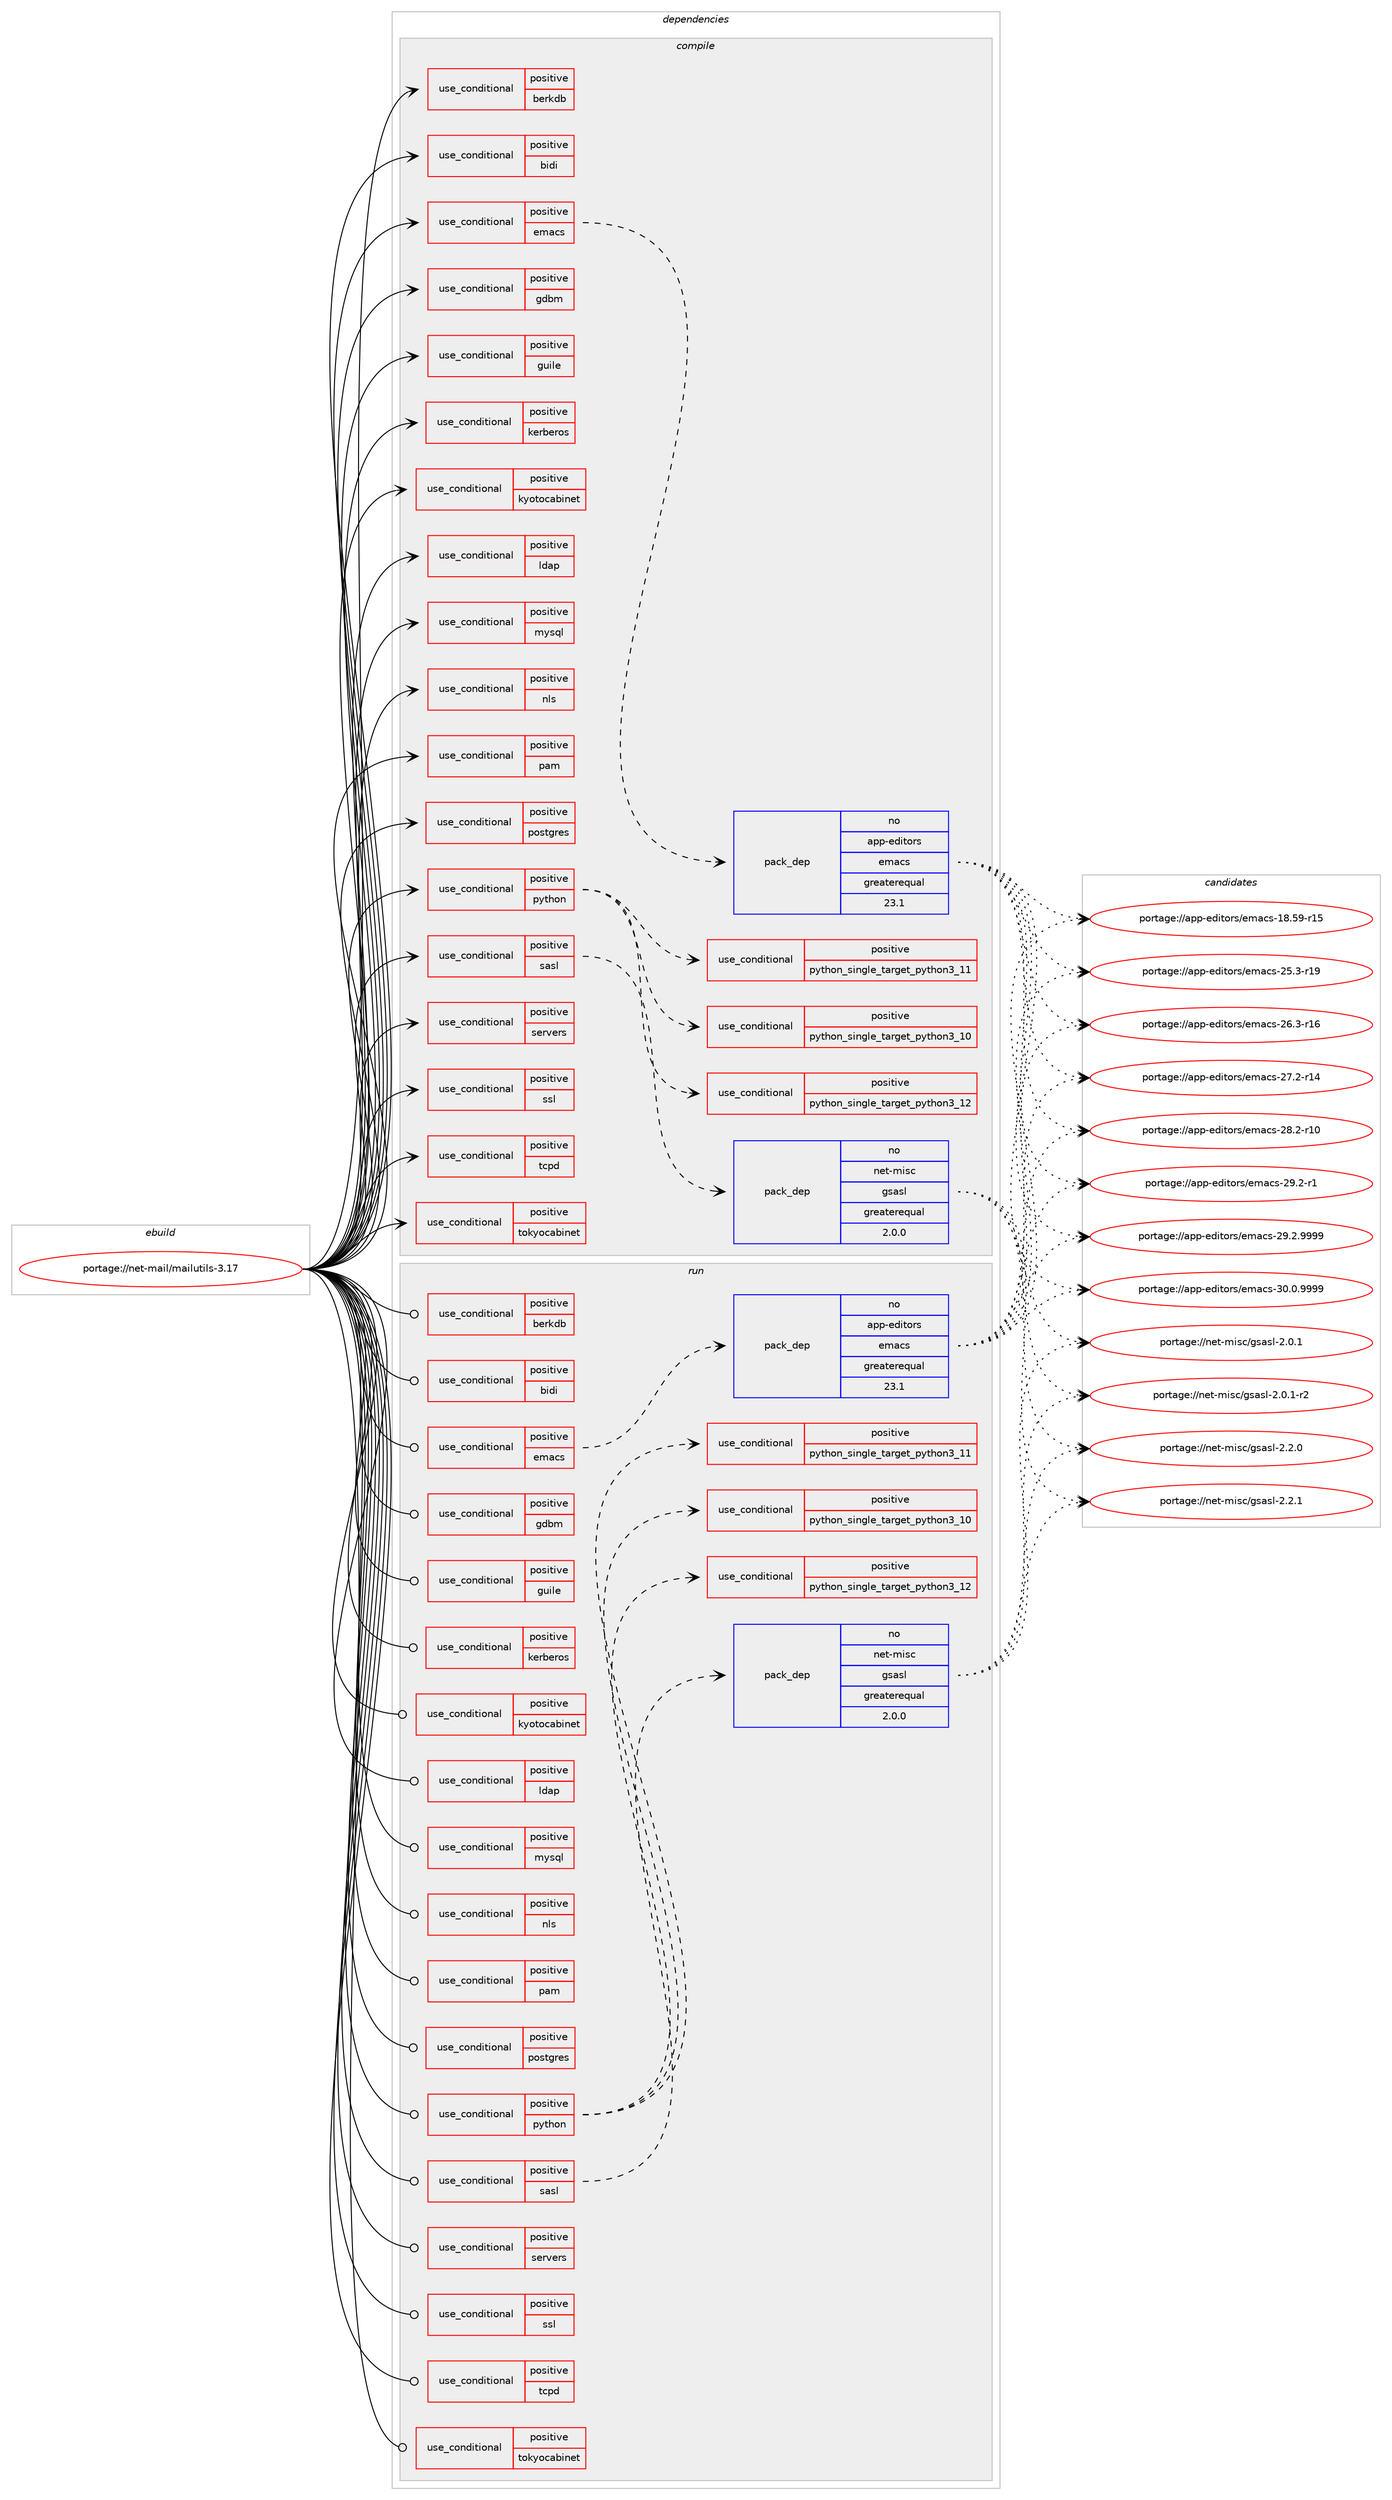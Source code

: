 digraph prolog {

# *************
# Graph options
# *************

newrank=true;
concentrate=true;
compound=true;
graph [rankdir=LR,fontname=Helvetica,fontsize=10,ranksep=1.5];#, ranksep=2.5, nodesep=0.2];
edge  [arrowhead=vee];
node  [fontname=Helvetica,fontsize=10];

# **********
# The ebuild
# **********

subgraph cluster_leftcol {
color=gray;
rank=same;
label=<<i>ebuild</i>>;
id [label="portage://net-mail/mailutils-3.17", color=red, width=4, href="../net-mail/mailutils-3.17.svg"];
}

# ****************
# The dependencies
# ****************

subgraph cluster_midcol {
color=gray;
label=<<i>dependencies</i>>;
subgraph cluster_compile {
fillcolor="#eeeeee";
style=filled;
label=<<i>compile</i>>;
subgraph cond2971 {
dependency4563 [label=<<TABLE BORDER="0" CELLBORDER="1" CELLSPACING="0" CELLPADDING="4"><TR><TD ROWSPAN="3" CELLPADDING="10">use_conditional</TD></TR><TR><TD>positive</TD></TR><TR><TD>berkdb</TD></TR></TABLE>>, shape=none, color=red];
# *** BEGIN UNKNOWN DEPENDENCY TYPE (TODO) ***
# dependency4563 -> package_dependency(portage://net-mail/mailutils-3.17,install,no,sys-libs,db,none,[,,],any_same_slot,[])
# *** END UNKNOWN DEPENDENCY TYPE (TODO) ***

}
id:e -> dependency4563:w [weight=20,style="solid",arrowhead="vee"];
subgraph cond2972 {
dependency4564 [label=<<TABLE BORDER="0" CELLBORDER="1" CELLSPACING="0" CELLPADDING="4"><TR><TD ROWSPAN="3" CELLPADDING="10">use_conditional</TD></TR><TR><TD>positive</TD></TR><TR><TD>bidi</TD></TR></TABLE>>, shape=none, color=red];
# *** BEGIN UNKNOWN DEPENDENCY TYPE (TODO) ***
# dependency4564 -> package_dependency(portage://net-mail/mailutils-3.17,install,no,dev-libs,fribidi,none,[,,],[],[])
# *** END UNKNOWN DEPENDENCY TYPE (TODO) ***

}
id:e -> dependency4564:w [weight=20,style="solid",arrowhead="vee"];
subgraph cond2973 {
dependency4565 [label=<<TABLE BORDER="0" CELLBORDER="1" CELLSPACING="0" CELLPADDING="4"><TR><TD ROWSPAN="3" CELLPADDING="10">use_conditional</TD></TR><TR><TD>positive</TD></TR><TR><TD>emacs</TD></TR></TABLE>>, shape=none, color=red];
subgraph pack1542 {
dependency4566 [label=<<TABLE BORDER="0" CELLBORDER="1" CELLSPACING="0" CELLPADDING="4" WIDTH="220"><TR><TD ROWSPAN="6" CELLPADDING="30">pack_dep</TD></TR><TR><TD WIDTH="110">no</TD></TR><TR><TD>app-editors</TD></TR><TR><TD>emacs</TD></TR><TR><TD>greaterequal</TD></TR><TR><TD>23.1</TD></TR></TABLE>>, shape=none, color=blue];
}
dependency4565:e -> dependency4566:w [weight=20,style="dashed",arrowhead="vee"];
}
id:e -> dependency4565:w [weight=20,style="solid",arrowhead="vee"];
subgraph cond2974 {
dependency4567 [label=<<TABLE BORDER="0" CELLBORDER="1" CELLSPACING="0" CELLPADDING="4"><TR><TD ROWSPAN="3" CELLPADDING="10">use_conditional</TD></TR><TR><TD>positive</TD></TR><TR><TD>gdbm</TD></TR></TABLE>>, shape=none, color=red];
# *** BEGIN UNKNOWN DEPENDENCY TYPE (TODO) ***
# dependency4567 -> package_dependency(portage://net-mail/mailutils-3.17,install,no,sys-libs,gdbm,none,[,,],any_same_slot,[])
# *** END UNKNOWN DEPENDENCY TYPE (TODO) ***

}
id:e -> dependency4567:w [weight=20,style="solid",arrowhead="vee"];
subgraph cond2975 {
dependency4568 [label=<<TABLE BORDER="0" CELLBORDER="1" CELLSPACING="0" CELLPADDING="4"><TR><TD ROWSPAN="3" CELLPADDING="10">use_conditional</TD></TR><TR><TD>positive</TD></TR><TR><TD>guile</TD></TR></TABLE>>, shape=none, color=red];
# *** BEGIN UNKNOWN DEPENDENCY TYPE (TODO) ***
# dependency4568 -> package_dependency(portage://net-mail/mailutils-3.17,install,no,dev-scheme,guile,none,[,,],[slot(12),subslot(2.2-1)],[])
# *** END UNKNOWN DEPENDENCY TYPE (TODO) ***

}
id:e -> dependency4568:w [weight=20,style="solid",arrowhead="vee"];
subgraph cond2976 {
dependency4569 [label=<<TABLE BORDER="0" CELLBORDER="1" CELLSPACING="0" CELLPADDING="4"><TR><TD ROWSPAN="3" CELLPADDING="10">use_conditional</TD></TR><TR><TD>positive</TD></TR><TR><TD>kerberos</TD></TR></TABLE>>, shape=none, color=red];
# *** BEGIN UNKNOWN DEPENDENCY TYPE (TODO) ***
# dependency4569 -> package_dependency(portage://net-mail/mailutils-3.17,install,no,virtual,krb5,none,[,,],[],[])
# *** END UNKNOWN DEPENDENCY TYPE (TODO) ***

}
id:e -> dependency4569:w [weight=20,style="solid",arrowhead="vee"];
subgraph cond2977 {
dependency4570 [label=<<TABLE BORDER="0" CELLBORDER="1" CELLSPACING="0" CELLPADDING="4"><TR><TD ROWSPAN="3" CELLPADDING="10">use_conditional</TD></TR><TR><TD>positive</TD></TR><TR><TD>kyotocabinet</TD></TR></TABLE>>, shape=none, color=red];
# *** BEGIN UNKNOWN DEPENDENCY TYPE (TODO) ***
# dependency4570 -> package_dependency(portage://net-mail/mailutils-3.17,install,no,dev-db,kyotocabinet,none,[,,],[],[])
# *** END UNKNOWN DEPENDENCY TYPE (TODO) ***

}
id:e -> dependency4570:w [weight=20,style="solid",arrowhead="vee"];
subgraph cond2978 {
dependency4571 [label=<<TABLE BORDER="0" CELLBORDER="1" CELLSPACING="0" CELLPADDING="4"><TR><TD ROWSPAN="3" CELLPADDING="10">use_conditional</TD></TR><TR><TD>positive</TD></TR><TR><TD>ldap</TD></TR></TABLE>>, shape=none, color=red];
# *** BEGIN UNKNOWN DEPENDENCY TYPE (TODO) ***
# dependency4571 -> package_dependency(portage://net-mail/mailutils-3.17,install,no,net-nds,openldap,none,[,,],any_same_slot,[])
# *** END UNKNOWN DEPENDENCY TYPE (TODO) ***

}
id:e -> dependency4571:w [weight=20,style="solid",arrowhead="vee"];
subgraph cond2979 {
dependency4572 [label=<<TABLE BORDER="0" CELLBORDER="1" CELLSPACING="0" CELLPADDING="4"><TR><TD ROWSPAN="3" CELLPADDING="10">use_conditional</TD></TR><TR><TD>positive</TD></TR><TR><TD>mysql</TD></TR></TABLE>>, shape=none, color=red];
# *** BEGIN UNKNOWN DEPENDENCY TYPE (TODO) ***
# dependency4572 -> package_dependency(portage://net-mail/mailutils-3.17,install,no,dev-db,mysql-connector-c,none,[,,],any_same_slot,[])
# *** END UNKNOWN DEPENDENCY TYPE (TODO) ***

}
id:e -> dependency4572:w [weight=20,style="solid",arrowhead="vee"];
subgraph cond2980 {
dependency4573 [label=<<TABLE BORDER="0" CELLBORDER="1" CELLSPACING="0" CELLPADDING="4"><TR><TD ROWSPAN="3" CELLPADDING="10">use_conditional</TD></TR><TR><TD>positive</TD></TR><TR><TD>nls</TD></TR></TABLE>>, shape=none, color=red];
# *** BEGIN UNKNOWN DEPENDENCY TYPE (TODO) ***
# dependency4573 -> package_dependency(portage://net-mail/mailutils-3.17,install,no,sys-devel,gettext,none,[,,],[],[])
# *** END UNKNOWN DEPENDENCY TYPE (TODO) ***

}
id:e -> dependency4573:w [weight=20,style="solid",arrowhead="vee"];
subgraph cond2981 {
dependency4574 [label=<<TABLE BORDER="0" CELLBORDER="1" CELLSPACING="0" CELLPADDING="4"><TR><TD ROWSPAN="3" CELLPADDING="10">use_conditional</TD></TR><TR><TD>positive</TD></TR><TR><TD>pam</TD></TR></TABLE>>, shape=none, color=red];
# *** BEGIN UNKNOWN DEPENDENCY TYPE (TODO) ***
# dependency4574 -> package_dependency(portage://net-mail/mailutils-3.17,install,no,sys-libs,pam,none,[,,],any_same_slot,[])
# *** END UNKNOWN DEPENDENCY TYPE (TODO) ***

}
id:e -> dependency4574:w [weight=20,style="solid",arrowhead="vee"];
subgraph cond2982 {
dependency4575 [label=<<TABLE BORDER="0" CELLBORDER="1" CELLSPACING="0" CELLPADDING="4"><TR><TD ROWSPAN="3" CELLPADDING="10">use_conditional</TD></TR><TR><TD>positive</TD></TR><TR><TD>postgres</TD></TR></TABLE>>, shape=none, color=red];
# *** BEGIN UNKNOWN DEPENDENCY TYPE (TODO) ***
# dependency4575 -> package_dependency(portage://net-mail/mailutils-3.17,install,no,dev-db,postgresql,none,[,,],any_same_slot,[])
# *** END UNKNOWN DEPENDENCY TYPE (TODO) ***

}
id:e -> dependency4575:w [weight=20,style="solid",arrowhead="vee"];
subgraph cond2983 {
dependency4576 [label=<<TABLE BORDER="0" CELLBORDER="1" CELLSPACING="0" CELLPADDING="4"><TR><TD ROWSPAN="3" CELLPADDING="10">use_conditional</TD></TR><TR><TD>positive</TD></TR><TR><TD>python</TD></TR></TABLE>>, shape=none, color=red];
subgraph cond2984 {
dependency4577 [label=<<TABLE BORDER="0" CELLBORDER="1" CELLSPACING="0" CELLPADDING="4"><TR><TD ROWSPAN="3" CELLPADDING="10">use_conditional</TD></TR><TR><TD>positive</TD></TR><TR><TD>python_single_target_python3_10</TD></TR></TABLE>>, shape=none, color=red];
# *** BEGIN UNKNOWN DEPENDENCY TYPE (TODO) ***
# dependency4577 -> package_dependency(portage://net-mail/mailutils-3.17,install,no,dev-lang,python,none,[,,],[slot(3.10)],[])
# *** END UNKNOWN DEPENDENCY TYPE (TODO) ***

}
dependency4576:e -> dependency4577:w [weight=20,style="dashed",arrowhead="vee"];
subgraph cond2985 {
dependency4578 [label=<<TABLE BORDER="0" CELLBORDER="1" CELLSPACING="0" CELLPADDING="4"><TR><TD ROWSPAN="3" CELLPADDING="10">use_conditional</TD></TR><TR><TD>positive</TD></TR><TR><TD>python_single_target_python3_11</TD></TR></TABLE>>, shape=none, color=red];
# *** BEGIN UNKNOWN DEPENDENCY TYPE (TODO) ***
# dependency4578 -> package_dependency(portage://net-mail/mailutils-3.17,install,no,dev-lang,python,none,[,,],[slot(3.11)],[])
# *** END UNKNOWN DEPENDENCY TYPE (TODO) ***

}
dependency4576:e -> dependency4578:w [weight=20,style="dashed",arrowhead="vee"];
subgraph cond2986 {
dependency4579 [label=<<TABLE BORDER="0" CELLBORDER="1" CELLSPACING="0" CELLPADDING="4"><TR><TD ROWSPAN="3" CELLPADDING="10">use_conditional</TD></TR><TR><TD>positive</TD></TR><TR><TD>python_single_target_python3_12</TD></TR></TABLE>>, shape=none, color=red];
# *** BEGIN UNKNOWN DEPENDENCY TYPE (TODO) ***
# dependency4579 -> package_dependency(portage://net-mail/mailutils-3.17,install,no,dev-lang,python,none,[,,],[slot(3.12)],[])
# *** END UNKNOWN DEPENDENCY TYPE (TODO) ***

}
dependency4576:e -> dependency4579:w [weight=20,style="dashed",arrowhead="vee"];
}
id:e -> dependency4576:w [weight=20,style="solid",arrowhead="vee"];
subgraph cond2987 {
dependency4580 [label=<<TABLE BORDER="0" CELLBORDER="1" CELLSPACING="0" CELLPADDING="4"><TR><TD ROWSPAN="3" CELLPADDING="10">use_conditional</TD></TR><TR><TD>positive</TD></TR><TR><TD>sasl</TD></TR></TABLE>>, shape=none, color=red];
subgraph pack1543 {
dependency4581 [label=<<TABLE BORDER="0" CELLBORDER="1" CELLSPACING="0" CELLPADDING="4" WIDTH="220"><TR><TD ROWSPAN="6" CELLPADDING="30">pack_dep</TD></TR><TR><TD WIDTH="110">no</TD></TR><TR><TD>net-misc</TD></TR><TR><TD>gsasl</TD></TR><TR><TD>greaterequal</TD></TR><TR><TD>2.0.0</TD></TR></TABLE>>, shape=none, color=blue];
}
dependency4580:e -> dependency4581:w [weight=20,style="dashed",arrowhead="vee"];
}
id:e -> dependency4580:w [weight=20,style="solid",arrowhead="vee"];
subgraph cond2988 {
dependency4582 [label=<<TABLE BORDER="0" CELLBORDER="1" CELLSPACING="0" CELLPADDING="4"><TR><TD ROWSPAN="3" CELLPADDING="10">use_conditional</TD></TR><TR><TD>positive</TD></TR><TR><TD>servers</TD></TR></TABLE>>, shape=none, color=red];
# *** BEGIN UNKNOWN DEPENDENCY TYPE (TODO) ***
# dependency4582 -> package_dependency(portage://net-mail/mailutils-3.17,install,no,virtual,libiconv,none,[,,],[],[])
# *** END UNKNOWN DEPENDENCY TYPE (TODO) ***

# *** BEGIN UNKNOWN DEPENDENCY TYPE (TODO) ***
# dependency4582 -> package_dependency(portage://net-mail/mailutils-3.17,install,no,dev-libs,libunistring,none,[,,],any_same_slot,[])
# *** END UNKNOWN DEPENDENCY TYPE (TODO) ***

}
id:e -> dependency4582:w [weight=20,style="solid",arrowhead="vee"];
subgraph cond2989 {
dependency4583 [label=<<TABLE BORDER="0" CELLBORDER="1" CELLSPACING="0" CELLPADDING="4"><TR><TD ROWSPAN="3" CELLPADDING="10">use_conditional</TD></TR><TR><TD>positive</TD></TR><TR><TD>ssl</TD></TR></TABLE>>, shape=none, color=red];
# *** BEGIN UNKNOWN DEPENDENCY TYPE (TODO) ***
# dependency4583 -> package_dependency(portage://net-mail/mailutils-3.17,install,no,net-libs,gnutls,none,[,,],any_same_slot,[])
# *** END UNKNOWN DEPENDENCY TYPE (TODO) ***

}
id:e -> dependency4583:w [weight=20,style="solid",arrowhead="vee"];
subgraph cond2990 {
dependency4584 [label=<<TABLE BORDER="0" CELLBORDER="1" CELLSPACING="0" CELLPADDING="4"><TR><TD ROWSPAN="3" CELLPADDING="10">use_conditional</TD></TR><TR><TD>positive</TD></TR><TR><TD>tcpd</TD></TR></TABLE>>, shape=none, color=red];
# *** BEGIN UNKNOWN DEPENDENCY TYPE (TODO) ***
# dependency4584 -> package_dependency(portage://net-mail/mailutils-3.17,install,no,sys-apps,tcp-wrappers,none,[,,],[],[])
# *** END UNKNOWN DEPENDENCY TYPE (TODO) ***

}
id:e -> dependency4584:w [weight=20,style="solid",arrowhead="vee"];
subgraph cond2991 {
dependency4585 [label=<<TABLE BORDER="0" CELLBORDER="1" CELLSPACING="0" CELLPADDING="4"><TR><TD ROWSPAN="3" CELLPADDING="10">use_conditional</TD></TR><TR><TD>positive</TD></TR><TR><TD>tokyocabinet</TD></TR></TABLE>>, shape=none, color=red];
# *** BEGIN UNKNOWN DEPENDENCY TYPE (TODO) ***
# dependency4585 -> package_dependency(portage://net-mail/mailutils-3.17,install,no,dev-db,tokyocabinet,none,[,,],[],[])
# *** END UNKNOWN DEPENDENCY TYPE (TODO) ***

}
id:e -> dependency4585:w [weight=20,style="solid",arrowhead="vee"];
# *** BEGIN UNKNOWN DEPENDENCY TYPE (TODO) ***
# id -> package_dependency(portage://net-mail/mailutils-3.17,install,no,dev-libs,libltdl,none,[,,],[slot(0)],[])
# *** END UNKNOWN DEPENDENCY TYPE (TODO) ***

# *** BEGIN UNKNOWN DEPENDENCY TYPE (TODO) ***
# id -> package_dependency(portage://net-mail/mailutils-3.17,install,no,sys-libs,ncurses,none,[,,],any_same_slot,[])
# *** END UNKNOWN DEPENDENCY TYPE (TODO) ***

# *** BEGIN UNKNOWN DEPENDENCY TYPE (TODO) ***
# id -> package_dependency(portage://net-mail/mailutils-3.17,install,no,sys-libs,readline,none,[,,],any_same_slot,[])
# *** END UNKNOWN DEPENDENCY TYPE (TODO) ***

# *** BEGIN UNKNOWN DEPENDENCY TYPE (TODO) ***
# id -> package_dependency(portage://net-mail/mailutils-3.17,install,no,virtual,libcrypt,none,[,,],any_same_slot,[])
# *** END UNKNOWN DEPENDENCY TYPE (TODO) ***

# *** BEGIN UNKNOWN DEPENDENCY TYPE (TODO) ***
# id -> package_dependency(portage://net-mail/mailutils-3.17,install,no,virtual,mta,none,[,,],[],[])
# *** END UNKNOWN DEPENDENCY TYPE (TODO) ***

# *** BEGIN UNKNOWN DEPENDENCY TYPE (TODO) ***
# id -> package_dependency(portage://net-mail/mailutils-3.17,install,weak,mail-client,mailx,none,[,,],[],[])
# *** END UNKNOWN DEPENDENCY TYPE (TODO) ***

# *** BEGIN UNKNOWN DEPENDENCY TYPE (TODO) ***
# id -> package_dependency(portage://net-mail/mailutils-3.17,install,weak,mail-filter,libsieve,none,[,,],[],[])
# *** END UNKNOWN DEPENDENCY TYPE (TODO) ***

}
subgraph cluster_compileandrun {
fillcolor="#eeeeee";
style=filled;
label=<<i>compile and run</i>>;
}
subgraph cluster_run {
fillcolor="#eeeeee";
style=filled;
label=<<i>run</i>>;
subgraph cond2992 {
dependency4586 [label=<<TABLE BORDER="0" CELLBORDER="1" CELLSPACING="0" CELLPADDING="4"><TR><TD ROWSPAN="3" CELLPADDING="10">use_conditional</TD></TR><TR><TD>positive</TD></TR><TR><TD>berkdb</TD></TR></TABLE>>, shape=none, color=red];
# *** BEGIN UNKNOWN DEPENDENCY TYPE (TODO) ***
# dependency4586 -> package_dependency(portage://net-mail/mailutils-3.17,run,no,sys-libs,db,none,[,,],any_same_slot,[])
# *** END UNKNOWN DEPENDENCY TYPE (TODO) ***

}
id:e -> dependency4586:w [weight=20,style="solid",arrowhead="odot"];
subgraph cond2993 {
dependency4587 [label=<<TABLE BORDER="0" CELLBORDER="1" CELLSPACING="0" CELLPADDING="4"><TR><TD ROWSPAN="3" CELLPADDING="10">use_conditional</TD></TR><TR><TD>positive</TD></TR><TR><TD>bidi</TD></TR></TABLE>>, shape=none, color=red];
# *** BEGIN UNKNOWN DEPENDENCY TYPE (TODO) ***
# dependency4587 -> package_dependency(portage://net-mail/mailutils-3.17,run,no,dev-libs,fribidi,none,[,,],[],[])
# *** END UNKNOWN DEPENDENCY TYPE (TODO) ***

}
id:e -> dependency4587:w [weight=20,style="solid",arrowhead="odot"];
subgraph cond2994 {
dependency4588 [label=<<TABLE BORDER="0" CELLBORDER="1" CELLSPACING="0" CELLPADDING="4"><TR><TD ROWSPAN="3" CELLPADDING="10">use_conditional</TD></TR><TR><TD>positive</TD></TR><TR><TD>emacs</TD></TR></TABLE>>, shape=none, color=red];
subgraph pack1544 {
dependency4589 [label=<<TABLE BORDER="0" CELLBORDER="1" CELLSPACING="0" CELLPADDING="4" WIDTH="220"><TR><TD ROWSPAN="6" CELLPADDING="30">pack_dep</TD></TR><TR><TD WIDTH="110">no</TD></TR><TR><TD>app-editors</TD></TR><TR><TD>emacs</TD></TR><TR><TD>greaterequal</TD></TR><TR><TD>23.1</TD></TR></TABLE>>, shape=none, color=blue];
}
dependency4588:e -> dependency4589:w [weight=20,style="dashed",arrowhead="vee"];
}
id:e -> dependency4588:w [weight=20,style="solid",arrowhead="odot"];
subgraph cond2995 {
dependency4590 [label=<<TABLE BORDER="0" CELLBORDER="1" CELLSPACING="0" CELLPADDING="4"><TR><TD ROWSPAN="3" CELLPADDING="10">use_conditional</TD></TR><TR><TD>positive</TD></TR><TR><TD>gdbm</TD></TR></TABLE>>, shape=none, color=red];
# *** BEGIN UNKNOWN DEPENDENCY TYPE (TODO) ***
# dependency4590 -> package_dependency(portage://net-mail/mailutils-3.17,run,no,sys-libs,gdbm,none,[,,],any_same_slot,[])
# *** END UNKNOWN DEPENDENCY TYPE (TODO) ***

}
id:e -> dependency4590:w [weight=20,style="solid",arrowhead="odot"];
subgraph cond2996 {
dependency4591 [label=<<TABLE BORDER="0" CELLBORDER="1" CELLSPACING="0" CELLPADDING="4"><TR><TD ROWSPAN="3" CELLPADDING="10">use_conditional</TD></TR><TR><TD>positive</TD></TR><TR><TD>guile</TD></TR></TABLE>>, shape=none, color=red];
# *** BEGIN UNKNOWN DEPENDENCY TYPE (TODO) ***
# dependency4591 -> package_dependency(portage://net-mail/mailutils-3.17,run,no,dev-scheme,guile,none,[,,],[slot(12),subslot(2.2-1)],[])
# *** END UNKNOWN DEPENDENCY TYPE (TODO) ***

}
id:e -> dependency4591:w [weight=20,style="solid",arrowhead="odot"];
subgraph cond2997 {
dependency4592 [label=<<TABLE BORDER="0" CELLBORDER="1" CELLSPACING="0" CELLPADDING="4"><TR><TD ROWSPAN="3" CELLPADDING="10">use_conditional</TD></TR><TR><TD>positive</TD></TR><TR><TD>kerberos</TD></TR></TABLE>>, shape=none, color=red];
# *** BEGIN UNKNOWN DEPENDENCY TYPE (TODO) ***
# dependency4592 -> package_dependency(portage://net-mail/mailutils-3.17,run,no,virtual,krb5,none,[,,],[],[])
# *** END UNKNOWN DEPENDENCY TYPE (TODO) ***

}
id:e -> dependency4592:w [weight=20,style="solid",arrowhead="odot"];
subgraph cond2998 {
dependency4593 [label=<<TABLE BORDER="0" CELLBORDER="1" CELLSPACING="0" CELLPADDING="4"><TR><TD ROWSPAN="3" CELLPADDING="10">use_conditional</TD></TR><TR><TD>positive</TD></TR><TR><TD>kyotocabinet</TD></TR></TABLE>>, shape=none, color=red];
# *** BEGIN UNKNOWN DEPENDENCY TYPE (TODO) ***
# dependency4593 -> package_dependency(portage://net-mail/mailutils-3.17,run,no,dev-db,kyotocabinet,none,[,,],[],[])
# *** END UNKNOWN DEPENDENCY TYPE (TODO) ***

}
id:e -> dependency4593:w [weight=20,style="solid",arrowhead="odot"];
subgraph cond2999 {
dependency4594 [label=<<TABLE BORDER="0" CELLBORDER="1" CELLSPACING="0" CELLPADDING="4"><TR><TD ROWSPAN="3" CELLPADDING="10">use_conditional</TD></TR><TR><TD>positive</TD></TR><TR><TD>ldap</TD></TR></TABLE>>, shape=none, color=red];
# *** BEGIN UNKNOWN DEPENDENCY TYPE (TODO) ***
# dependency4594 -> package_dependency(portage://net-mail/mailutils-3.17,run,no,net-nds,openldap,none,[,,],any_same_slot,[])
# *** END UNKNOWN DEPENDENCY TYPE (TODO) ***

}
id:e -> dependency4594:w [weight=20,style="solid",arrowhead="odot"];
subgraph cond3000 {
dependency4595 [label=<<TABLE BORDER="0" CELLBORDER="1" CELLSPACING="0" CELLPADDING="4"><TR><TD ROWSPAN="3" CELLPADDING="10">use_conditional</TD></TR><TR><TD>positive</TD></TR><TR><TD>mysql</TD></TR></TABLE>>, shape=none, color=red];
# *** BEGIN UNKNOWN DEPENDENCY TYPE (TODO) ***
# dependency4595 -> package_dependency(portage://net-mail/mailutils-3.17,run,no,dev-db,mysql-connector-c,none,[,,],any_same_slot,[])
# *** END UNKNOWN DEPENDENCY TYPE (TODO) ***

}
id:e -> dependency4595:w [weight=20,style="solid",arrowhead="odot"];
subgraph cond3001 {
dependency4596 [label=<<TABLE BORDER="0" CELLBORDER="1" CELLSPACING="0" CELLPADDING="4"><TR><TD ROWSPAN="3" CELLPADDING="10">use_conditional</TD></TR><TR><TD>positive</TD></TR><TR><TD>nls</TD></TR></TABLE>>, shape=none, color=red];
# *** BEGIN UNKNOWN DEPENDENCY TYPE (TODO) ***
# dependency4596 -> package_dependency(portage://net-mail/mailutils-3.17,run,no,sys-devel,gettext,none,[,,],[],[])
# *** END UNKNOWN DEPENDENCY TYPE (TODO) ***

}
id:e -> dependency4596:w [weight=20,style="solid",arrowhead="odot"];
subgraph cond3002 {
dependency4597 [label=<<TABLE BORDER="0" CELLBORDER="1" CELLSPACING="0" CELLPADDING="4"><TR><TD ROWSPAN="3" CELLPADDING="10">use_conditional</TD></TR><TR><TD>positive</TD></TR><TR><TD>pam</TD></TR></TABLE>>, shape=none, color=red];
# *** BEGIN UNKNOWN DEPENDENCY TYPE (TODO) ***
# dependency4597 -> package_dependency(portage://net-mail/mailutils-3.17,run,no,sys-libs,pam,none,[,,],any_same_slot,[])
# *** END UNKNOWN DEPENDENCY TYPE (TODO) ***

}
id:e -> dependency4597:w [weight=20,style="solid",arrowhead="odot"];
subgraph cond3003 {
dependency4598 [label=<<TABLE BORDER="0" CELLBORDER="1" CELLSPACING="0" CELLPADDING="4"><TR><TD ROWSPAN="3" CELLPADDING="10">use_conditional</TD></TR><TR><TD>positive</TD></TR><TR><TD>postgres</TD></TR></TABLE>>, shape=none, color=red];
# *** BEGIN UNKNOWN DEPENDENCY TYPE (TODO) ***
# dependency4598 -> package_dependency(portage://net-mail/mailutils-3.17,run,no,dev-db,postgresql,none,[,,],any_same_slot,[])
# *** END UNKNOWN DEPENDENCY TYPE (TODO) ***

}
id:e -> dependency4598:w [weight=20,style="solid",arrowhead="odot"];
subgraph cond3004 {
dependency4599 [label=<<TABLE BORDER="0" CELLBORDER="1" CELLSPACING="0" CELLPADDING="4"><TR><TD ROWSPAN="3" CELLPADDING="10">use_conditional</TD></TR><TR><TD>positive</TD></TR><TR><TD>python</TD></TR></TABLE>>, shape=none, color=red];
subgraph cond3005 {
dependency4600 [label=<<TABLE BORDER="0" CELLBORDER="1" CELLSPACING="0" CELLPADDING="4"><TR><TD ROWSPAN="3" CELLPADDING="10">use_conditional</TD></TR><TR><TD>positive</TD></TR><TR><TD>python_single_target_python3_10</TD></TR></TABLE>>, shape=none, color=red];
# *** BEGIN UNKNOWN DEPENDENCY TYPE (TODO) ***
# dependency4600 -> package_dependency(portage://net-mail/mailutils-3.17,run,no,dev-lang,python,none,[,,],[slot(3.10)],[])
# *** END UNKNOWN DEPENDENCY TYPE (TODO) ***

}
dependency4599:e -> dependency4600:w [weight=20,style="dashed",arrowhead="vee"];
subgraph cond3006 {
dependency4601 [label=<<TABLE BORDER="0" CELLBORDER="1" CELLSPACING="0" CELLPADDING="4"><TR><TD ROWSPAN="3" CELLPADDING="10">use_conditional</TD></TR><TR><TD>positive</TD></TR><TR><TD>python_single_target_python3_11</TD></TR></TABLE>>, shape=none, color=red];
# *** BEGIN UNKNOWN DEPENDENCY TYPE (TODO) ***
# dependency4601 -> package_dependency(portage://net-mail/mailutils-3.17,run,no,dev-lang,python,none,[,,],[slot(3.11)],[])
# *** END UNKNOWN DEPENDENCY TYPE (TODO) ***

}
dependency4599:e -> dependency4601:w [weight=20,style="dashed",arrowhead="vee"];
subgraph cond3007 {
dependency4602 [label=<<TABLE BORDER="0" CELLBORDER="1" CELLSPACING="0" CELLPADDING="4"><TR><TD ROWSPAN="3" CELLPADDING="10">use_conditional</TD></TR><TR><TD>positive</TD></TR><TR><TD>python_single_target_python3_12</TD></TR></TABLE>>, shape=none, color=red];
# *** BEGIN UNKNOWN DEPENDENCY TYPE (TODO) ***
# dependency4602 -> package_dependency(portage://net-mail/mailutils-3.17,run,no,dev-lang,python,none,[,,],[slot(3.12)],[])
# *** END UNKNOWN DEPENDENCY TYPE (TODO) ***

}
dependency4599:e -> dependency4602:w [weight=20,style="dashed",arrowhead="vee"];
}
id:e -> dependency4599:w [weight=20,style="solid",arrowhead="odot"];
subgraph cond3008 {
dependency4603 [label=<<TABLE BORDER="0" CELLBORDER="1" CELLSPACING="0" CELLPADDING="4"><TR><TD ROWSPAN="3" CELLPADDING="10">use_conditional</TD></TR><TR><TD>positive</TD></TR><TR><TD>sasl</TD></TR></TABLE>>, shape=none, color=red];
subgraph pack1545 {
dependency4604 [label=<<TABLE BORDER="0" CELLBORDER="1" CELLSPACING="0" CELLPADDING="4" WIDTH="220"><TR><TD ROWSPAN="6" CELLPADDING="30">pack_dep</TD></TR><TR><TD WIDTH="110">no</TD></TR><TR><TD>net-misc</TD></TR><TR><TD>gsasl</TD></TR><TR><TD>greaterequal</TD></TR><TR><TD>2.0.0</TD></TR></TABLE>>, shape=none, color=blue];
}
dependency4603:e -> dependency4604:w [weight=20,style="dashed",arrowhead="vee"];
}
id:e -> dependency4603:w [weight=20,style="solid",arrowhead="odot"];
subgraph cond3009 {
dependency4605 [label=<<TABLE BORDER="0" CELLBORDER="1" CELLSPACING="0" CELLPADDING="4"><TR><TD ROWSPAN="3" CELLPADDING="10">use_conditional</TD></TR><TR><TD>positive</TD></TR><TR><TD>servers</TD></TR></TABLE>>, shape=none, color=red];
# *** BEGIN UNKNOWN DEPENDENCY TYPE (TODO) ***
# dependency4605 -> package_dependency(portage://net-mail/mailutils-3.17,run,no,virtual,libiconv,none,[,,],[],[])
# *** END UNKNOWN DEPENDENCY TYPE (TODO) ***

# *** BEGIN UNKNOWN DEPENDENCY TYPE (TODO) ***
# dependency4605 -> package_dependency(portage://net-mail/mailutils-3.17,run,no,dev-libs,libunistring,none,[,,],any_same_slot,[])
# *** END UNKNOWN DEPENDENCY TYPE (TODO) ***

}
id:e -> dependency4605:w [weight=20,style="solid",arrowhead="odot"];
subgraph cond3010 {
dependency4606 [label=<<TABLE BORDER="0" CELLBORDER="1" CELLSPACING="0" CELLPADDING="4"><TR><TD ROWSPAN="3" CELLPADDING="10">use_conditional</TD></TR><TR><TD>positive</TD></TR><TR><TD>ssl</TD></TR></TABLE>>, shape=none, color=red];
# *** BEGIN UNKNOWN DEPENDENCY TYPE (TODO) ***
# dependency4606 -> package_dependency(portage://net-mail/mailutils-3.17,run,no,net-libs,gnutls,none,[,,],any_same_slot,[])
# *** END UNKNOWN DEPENDENCY TYPE (TODO) ***

}
id:e -> dependency4606:w [weight=20,style="solid",arrowhead="odot"];
subgraph cond3011 {
dependency4607 [label=<<TABLE BORDER="0" CELLBORDER="1" CELLSPACING="0" CELLPADDING="4"><TR><TD ROWSPAN="3" CELLPADDING="10">use_conditional</TD></TR><TR><TD>positive</TD></TR><TR><TD>tcpd</TD></TR></TABLE>>, shape=none, color=red];
# *** BEGIN UNKNOWN DEPENDENCY TYPE (TODO) ***
# dependency4607 -> package_dependency(portage://net-mail/mailutils-3.17,run,no,sys-apps,tcp-wrappers,none,[,,],[],[])
# *** END UNKNOWN DEPENDENCY TYPE (TODO) ***

}
id:e -> dependency4607:w [weight=20,style="solid",arrowhead="odot"];
subgraph cond3012 {
dependency4608 [label=<<TABLE BORDER="0" CELLBORDER="1" CELLSPACING="0" CELLPADDING="4"><TR><TD ROWSPAN="3" CELLPADDING="10">use_conditional</TD></TR><TR><TD>positive</TD></TR><TR><TD>tokyocabinet</TD></TR></TABLE>>, shape=none, color=red];
# *** BEGIN UNKNOWN DEPENDENCY TYPE (TODO) ***
# dependency4608 -> package_dependency(portage://net-mail/mailutils-3.17,run,no,dev-db,tokyocabinet,none,[,,],[],[])
# *** END UNKNOWN DEPENDENCY TYPE (TODO) ***

}
id:e -> dependency4608:w [weight=20,style="solid",arrowhead="odot"];
# *** BEGIN UNKNOWN DEPENDENCY TYPE (TODO) ***
# id -> package_dependency(portage://net-mail/mailutils-3.17,run,no,dev-libs,libltdl,none,[,,],[slot(0)],[])
# *** END UNKNOWN DEPENDENCY TYPE (TODO) ***

# *** BEGIN UNKNOWN DEPENDENCY TYPE (TODO) ***
# id -> package_dependency(portage://net-mail/mailutils-3.17,run,no,sys-libs,ncurses,none,[,,],any_same_slot,[])
# *** END UNKNOWN DEPENDENCY TYPE (TODO) ***

# *** BEGIN UNKNOWN DEPENDENCY TYPE (TODO) ***
# id -> package_dependency(portage://net-mail/mailutils-3.17,run,no,sys-libs,readline,none,[,,],any_same_slot,[])
# *** END UNKNOWN DEPENDENCY TYPE (TODO) ***

# *** BEGIN UNKNOWN DEPENDENCY TYPE (TODO) ***
# id -> package_dependency(portage://net-mail/mailutils-3.17,run,no,virtual,libcrypt,none,[,,],any_same_slot,[])
# *** END UNKNOWN DEPENDENCY TYPE (TODO) ***

# *** BEGIN UNKNOWN DEPENDENCY TYPE (TODO) ***
# id -> package_dependency(portage://net-mail/mailutils-3.17,run,no,virtual,mta,none,[,,],[],[])
# *** END UNKNOWN DEPENDENCY TYPE (TODO) ***

# *** BEGIN UNKNOWN DEPENDENCY TYPE (TODO) ***
# id -> package_dependency(portage://net-mail/mailutils-3.17,run,weak,mail-client,mailx,none,[,,],[],[])
# *** END UNKNOWN DEPENDENCY TYPE (TODO) ***

# *** BEGIN UNKNOWN DEPENDENCY TYPE (TODO) ***
# id -> package_dependency(portage://net-mail/mailutils-3.17,run,weak,mail-filter,libsieve,none,[,,],[],[])
# *** END UNKNOWN DEPENDENCY TYPE (TODO) ***

}
}

# **************
# The candidates
# **************

subgraph cluster_choices {
rank=same;
color=gray;
label=<<i>candidates</i>>;

subgraph choice1542 {
color=black;
nodesep=1;
choice9711211245101100105116111114115471011099799115454956465357451144953 [label="portage://app-editors/emacs-18.59-r15", color=red, width=4,href="../app-editors/emacs-18.59-r15.svg"];
choice97112112451011001051161111141154710110997991154550534651451144957 [label="portage://app-editors/emacs-25.3-r19", color=red, width=4,href="../app-editors/emacs-25.3-r19.svg"];
choice97112112451011001051161111141154710110997991154550544651451144954 [label="portage://app-editors/emacs-26.3-r16", color=red, width=4,href="../app-editors/emacs-26.3-r16.svg"];
choice97112112451011001051161111141154710110997991154550554650451144952 [label="portage://app-editors/emacs-27.2-r14", color=red, width=4,href="../app-editors/emacs-27.2-r14.svg"];
choice97112112451011001051161111141154710110997991154550564650451144948 [label="portage://app-editors/emacs-28.2-r10", color=red, width=4,href="../app-editors/emacs-28.2-r10.svg"];
choice971121124510110010511611111411547101109979911545505746504511449 [label="portage://app-editors/emacs-29.2-r1", color=red, width=4,href="../app-editors/emacs-29.2-r1.svg"];
choice971121124510110010511611111411547101109979911545505746504657575757 [label="portage://app-editors/emacs-29.2.9999", color=red, width=4,href="../app-editors/emacs-29.2.9999.svg"];
choice971121124510110010511611111411547101109979911545514846484657575757 [label="portage://app-editors/emacs-30.0.9999", color=red, width=4,href="../app-editors/emacs-30.0.9999.svg"];
dependency4566:e -> choice9711211245101100105116111114115471011099799115454956465357451144953:w [style=dotted,weight="100"];
dependency4566:e -> choice97112112451011001051161111141154710110997991154550534651451144957:w [style=dotted,weight="100"];
dependency4566:e -> choice97112112451011001051161111141154710110997991154550544651451144954:w [style=dotted,weight="100"];
dependency4566:e -> choice97112112451011001051161111141154710110997991154550554650451144952:w [style=dotted,weight="100"];
dependency4566:e -> choice97112112451011001051161111141154710110997991154550564650451144948:w [style=dotted,weight="100"];
dependency4566:e -> choice971121124510110010511611111411547101109979911545505746504511449:w [style=dotted,weight="100"];
dependency4566:e -> choice971121124510110010511611111411547101109979911545505746504657575757:w [style=dotted,weight="100"];
dependency4566:e -> choice971121124510110010511611111411547101109979911545514846484657575757:w [style=dotted,weight="100"];
}
subgraph choice1543 {
color=black;
nodesep=1;
choice11010111645109105115994710311597115108455046484649 [label="portage://net-misc/gsasl-2.0.1", color=red, width=4,href="../net-misc/gsasl-2.0.1.svg"];
choice110101116451091051159947103115971151084550464846494511450 [label="portage://net-misc/gsasl-2.0.1-r2", color=red, width=4,href="../net-misc/gsasl-2.0.1-r2.svg"];
choice11010111645109105115994710311597115108455046504648 [label="portage://net-misc/gsasl-2.2.0", color=red, width=4,href="../net-misc/gsasl-2.2.0.svg"];
choice11010111645109105115994710311597115108455046504649 [label="portage://net-misc/gsasl-2.2.1", color=red, width=4,href="../net-misc/gsasl-2.2.1.svg"];
dependency4581:e -> choice11010111645109105115994710311597115108455046484649:w [style=dotted,weight="100"];
dependency4581:e -> choice110101116451091051159947103115971151084550464846494511450:w [style=dotted,weight="100"];
dependency4581:e -> choice11010111645109105115994710311597115108455046504648:w [style=dotted,weight="100"];
dependency4581:e -> choice11010111645109105115994710311597115108455046504649:w [style=dotted,weight="100"];
}
subgraph choice1544 {
color=black;
nodesep=1;
choice9711211245101100105116111114115471011099799115454956465357451144953 [label="portage://app-editors/emacs-18.59-r15", color=red, width=4,href="../app-editors/emacs-18.59-r15.svg"];
choice97112112451011001051161111141154710110997991154550534651451144957 [label="portage://app-editors/emacs-25.3-r19", color=red, width=4,href="../app-editors/emacs-25.3-r19.svg"];
choice97112112451011001051161111141154710110997991154550544651451144954 [label="portage://app-editors/emacs-26.3-r16", color=red, width=4,href="../app-editors/emacs-26.3-r16.svg"];
choice97112112451011001051161111141154710110997991154550554650451144952 [label="portage://app-editors/emacs-27.2-r14", color=red, width=4,href="../app-editors/emacs-27.2-r14.svg"];
choice97112112451011001051161111141154710110997991154550564650451144948 [label="portage://app-editors/emacs-28.2-r10", color=red, width=4,href="../app-editors/emacs-28.2-r10.svg"];
choice971121124510110010511611111411547101109979911545505746504511449 [label="portage://app-editors/emacs-29.2-r1", color=red, width=4,href="../app-editors/emacs-29.2-r1.svg"];
choice971121124510110010511611111411547101109979911545505746504657575757 [label="portage://app-editors/emacs-29.2.9999", color=red, width=4,href="../app-editors/emacs-29.2.9999.svg"];
choice971121124510110010511611111411547101109979911545514846484657575757 [label="portage://app-editors/emacs-30.0.9999", color=red, width=4,href="../app-editors/emacs-30.0.9999.svg"];
dependency4589:e -> choice9711211245101100105116111114115471011099799115454956465357451144953:w [style=dotted,weight="100"];
dependency4589:e -> choice97112112451011001051161111141154710110997991154550534651451144957:w [style=dotted,weight="100"];
dependency4589:e -> choice97112112451011001051161111141154710110997991154550544651451144954:w [style=dotted,weight="100"];
dependency4589:e -> choice97112112451011001051161111141154710110997991154550554650451144952:w [style=dotted,weight="100"];
dependency4589:e -> choice97112112451011001051161111141154710110997991154550564650451144948:w [style=dotted,weight="100"];
dependency4589:e -> choice971121124510110010511611111411547101109979911545505746504511449:w [style=dotted,weight="100"];
dependency4589:e -> choice971121124510110010511611111411547101109979911545505746504657575757:w [style=dotted,weight="100"];
dependency4589:e -> choice971121124510110010511611111411547101109979911545514846484657575757:w [style=dotted,weight="100"];
}
subgraph choice1545 {
color=black;
nodesep=1;
choice11010111645109105115994710311597115108455046484649 [label="portage://net-misc/gsasl-2.0.1", color=red, width=4,href="../net-misc/gsasl-2.0.1.svg"];
choice110101116451091051159947103115971151084550464846494511450 [label="portage://net-misc/gsasl-2.0.1-r2", color=red, width=4,href="../net-misc/gsasl-2.0.1-r2.svg"];
choice11010111645109105115994710311597115108455046504648 [label="portage://net-misc/gsasl-2.2.0", color=red, width=4,href="../net-misc/gsasl-2.2.0.svg"];
choice11010111645109105115994710311597115108455046504649 [label="portage://net-misc/gsasl-2.2.1", color=red, width=4,href="../net-misc/gsasl-2.2.1.svg"];
dependency4604:e -> choice11010111645109105115994710311597115108455046484649:w [style=dotted,weight="100"];
dependency4604:e -> choice110101116451091051159947103115971151084550464846494511450:w [style=dotted,weight="100"];
dependency4604:e -> choice11010111645109105115994710311597115108455046504648:w [style=dotted,weight="100"];
dependency4604:e -> choice11010111645109105115994710311597115108455046504649:w [style=dotted,weight="100"];
}
}

}
